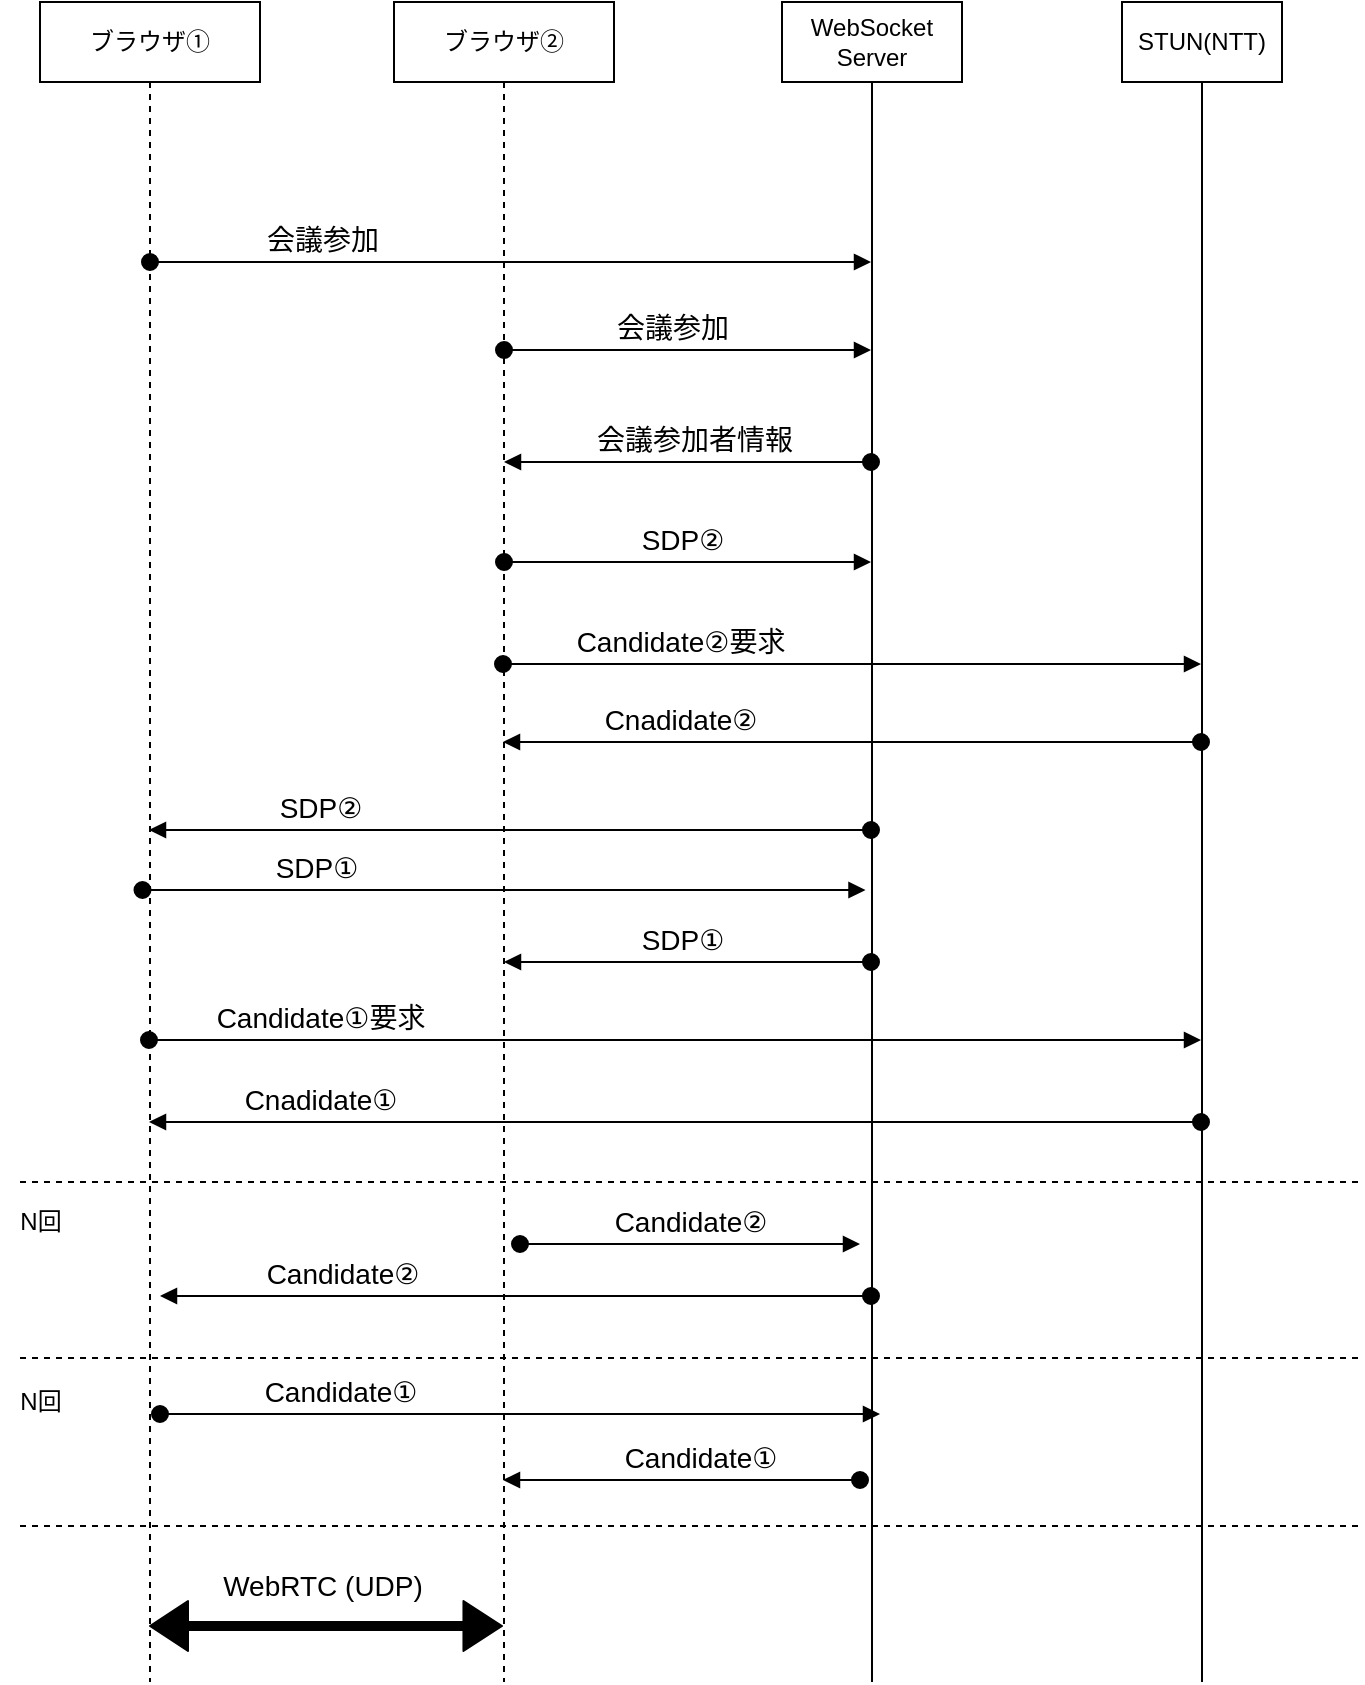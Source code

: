 <mxfile>
    <diagram id="Eb6qBv22pOXlGw6nTdhE" name="Page-1">
        <mxGraphModel dx="771" dy="1346" grid="1" gridSize="10" guides="1" tooltips="1" connect="1" arrows="1" fold="1" page="1" pageScale="1" pageWidth="850" pageHeight="1100" background="#ffffff" math="0" shadow="0">
            <root>
                <mxCell id="0"/>
                <mxCell id="1" parent="0"/>
                <mxCell id="2" value="ブラウザ①" style="shape=umlLifeline;perimeter=lifelinePerimeter;whiteSpace=wrap;html=1;container=1;collapsible=0;recursiveResize=0;outlineConnect=0;" parent="1" vertex="1">
                    <mxGeometry x="140" y="120" width="110" height="840" as="geometry"/>
                </mxCell>
                <mxCell id="3" value="STUN(NTT)" style="shape=umlLifeline;perimeter=lifelinePerimeter;whiteSpace=wrap;html=1;container=1;collapsible=0;recursiveResize=0;outlineConnect=0;lifelineDashed=0;" parent="1" vertex="1">
                    <mxGeometry x="681" y="120" width="80" height="840" as="geometry"/>
                </mxCell>
                <mxCell id="6" value="ブラウザ②" style="shape=umlLifeline;perimeter=lifelinePerimeter;whiteSpace=wrap;html=1;container=1;collapsible=0;recursiveResize=0;outlineConnect=0;" parent="1" vertex="1">
                    <mxGeometry x="317" y="120" width="110" height="840" as="geometry"/>
                </mxCell>
                <mxCell id="7" value="WebSocket&lt;br&gt;Server" style="shape=umlLifeline;perimeter=lifelinePerimeter;whiteSpace=wrap;html=1;container=1;collapsible=0;recursiveResize=0;outlineConnect=0;lifelineDashed=0;" parent="1" vertex="1">
                    <mxGeometry x="511" y="120" width="90" height="840" as="geometry"/>
                </mxCell>
                <mxCell id="22" value="&lt;font style=&quot;font-size: 14px&quot;&gt;会議参加&lt;/font&gt;" style="html=1;verticalAlign=bottom;startArrow=oval;startFill=1;endArrow=block;startSize=8;" parent="1" source="2" target="7" edge="1">
                    <mxGeometry x="-0.526" width="60" relative="1" as="geometry">
                        <mxPoint x="405" y="250" as="sourcePoint"/>
                        <mxPoint x="525" y="250" as="targetPoint"/>
                        <Array as="points">
                            <mxPoint x="340" y="250"/>
                        </Array>
                        <mxPoint as="offset"/>
                    </mxGeometry>
                </mxCell>
                <mxCell id="28" value="&lt;font style=&quot;font-size: 14px&quot;&gt;会議参加者情報&lt;/font&gt;" style="html=1;verticalAlign=bottom;startArrow=oval;startFill=1;endArrow=block;startSize=8;" parent="1" source="7" target="6" edge="1">
                    <mxGeometry x="-0.026" width="60" relative="1" as="geometry">
                        <mxPoint x="525" y="400" as="sourcePoint"/>
                        <mxPoint x="380" y="400" as="targetPoint"/>
                        <Array as="points">
                            <mxPoint x="430" y="350"/>
                        </Array>
                        <mxPoint x="1" as="offset"/>
                    </mxGeometry>
                </mxCell>
                <mxCell id="29" value="&lt;font style=&quot;font-size: 14px&quot;&gt;会議参加&lt;/font&gt;" style="html=1;verticalAlign=bottom;startArrow=oval;startFill=1;endArrow=block;startSize=8;" parent="1" edge="1">
                    <mxGeometry x="-0.088" width="60" relative="1" as="geometry">
                        <mxPoint x="372" y="294" as="sourcePoint"/>
                        <mxPoint x="555.5" y="294" as="targetPoint"/>
                        <Array as="points">
                            <mxPoint x="420" y="294"/>
                        </Array>
                        <mxPoint as="offset"/>
                    </mxGeometry>
                </mxCell>
                <mxCell id="30" value="&lt;span style=&quot;font-size: 14px&quot;&gt;SDP②&lt;/span&gt;" style="html=1;verticalAlign=bottom;startArrow=oval;startFill=1;endArrow=block;startSize=8;" parent="1" source="6" target="7" edge="1">
                    <mxGeometry x="-0.038" width="60" relative="1" as="geometry">
                        <mxPoint x="390" y="440" as="sourcePoint"/>
                        <mxPoint x="510" y="440" as="targetPoint"/>
                        <Array as="points">
                            <mxPoint x="490" y="400"/>
                        </Array>
                        <mxPoint as="offset"/>
                    </mxGeometry>
                </mxCell>
                <mxCell id="32" value="&lt;font style=&quot;font-size: 14px&quot;&gt;SDP②&lt;/font&gt;" style="html=1;verticalAlign=bottom;startArrow=oval;startFill=1;endArrow=block;startSize=8;" parent="1" edge="1">
                    <mxGeometry x="0.526" width="60" relative="1" as="geometry">
                        <mxPoint x="555.5" y="534" as="sourcePoint"/>
                        <mxPoint x="194.5" y="534" as="targetPoint"/>
                        <Array as="points">
                            <mxPoint x="310" y="534"/>
                            <mxPoint x="260" y="534"/>
                        </Array>
                        <mxPoint as="offset"/>
                    </mxGeometry>
                </mxCell>
                <mxCell id="33" value="&lt;font style=&quot;font-size: 14px&quot;&gt;SDP①&lt;/font&gt;" style="html=1;verticalAlign=bottom;startArrow=oval;startFill=1;endArrow=block;startSize=8;" parent="1" edge="1">
                    <mxGeometry x="-0.527" width="60" relative="1" as="geometry">
                        <mxPoint x="191.25" y="564" as="sourcePoint"/>
                        <mxPoint x="552.75" y="564" as="targetPoint"/>
                        <Array as="points">
                            <mxPoint x="456.75" y="564"/>
                        </Array>
                        <mxPoint x="1" as="offset"/>
                    </mxGeometry>
                </mxCell>
                <mxCell id="35" value="&lt;font style=&quot;font-size: 14px&quot;&gt;Candidate②要求&lt;/font&gt;" style="html=1;verticalAlign=bottom;startArrow=oval;startFill=1;endArrow=block;startSize=8;" parent="1" edge="1">
                    <mxGeometry x="-0.493" width="60" relative="1" as="geometry">
                        <mxPoint x="371.5" y="451" as="sourcePoint"/>
                        <mxPoint x="720.5" y="451" as="targetPoint"/>
                        <mxPoint as="offset"/>
                    </mxGeometry>
                </mxCell>
                <mxCell id="36" value="&lt;font style=&quot;font-size: 14px&quot;&gt;Cnadidate②&lt;/font&gt;" style="html=1;verticalAlign=bottom;startArrow=oval;startFill=1;endArrow=block;startSize=8;" parent="1" edge="1">
                    <mxGeometry x="0.493" width="60" relative="1" as="geometry">
                        <mxPoint x="720.5" y="490" as="sourcePoint"/>
                        <mxPoint x="371.5" y="490" as="targetPoint"/>
                        <Array as="points">
                            <mxPoint x="620" y="490"/>
                        </Array>
                        <mxPoint as="offset"/>
                    </mxGeometry>
                </mxCell>
                <mxCell id="37" value="&lt;font style=&quot;font-size: 14px&quot;&gt;Candidate①要求&lt;br&gt;&lt;/font&gt;" style="html=1;verticalAlign=bottom;startArrow=oval;startFill=1;endArrow=block;startSize=8;" parent="1" edge="1">
                    <mxGeometry x="-0.675" width="60" relative="1" as="geometry">
                        <mxPoint x="194.5" y="639" as="sourcePoint"/>
                        <mxPoint x="720.5" y="639" as="targetPoint"/>
                        <Array as="points">
                            <mxPoint x="610" y="639"/>
                        </Array>
                        <mxPoint as="offset"/>
                    </mxGeometry>
                </mxCell>
                <mxCell id="38" value="" style="endArrow=none;dashed=1;html=1;" parent="1" edge="1">
                    <mxGeometry width="50" height="50" relative="1" as="geometry">
                        <mxPoint x="130" y="710" as="sourcePoint"/>
                        <mxPoint x="800" y="710" as="targetPoint"/>
                    </mxGeometry>
                </mxCell>
                <mxCell id="39" value="" style="endArrow=none;dashed=1;html=1;" parent="1" edge="1">
                    <mxGeometry width="50" height="50" relative="1" as="geometry">
                        <mxPoint x="130" y="882" as="sourcePoint"/>
                        <mxPoint x="800" y="882" as="targetPoint"/>
                    </mxGeometry>
                </mxCell>
                <mxCell id="42" value="&lt;font style=&quot;font-size: 14px&quot;&gt;Cnadidate①&lt;/font&gt;" style="html=1;verticalAlign=bottom;startArrow=oval;startFill=1;endArrow=block;startSize=8;" parent="1" edge="1">
                    <mxGeometry x="0.675" width="60" relative="1" as="geometry">
                        <mxPoint x="720.5" y="680" as="sourcePoint"/>
                        <mxPoint x="194.5" y="680" as="targetPoint"/>
                        <Array as="points">
                            <mxPoint x="620" y="680"/>
                        </Array>
                        <mxPoint as="offset"/>
                    </mxGeometry>
                </mxCell>
                <mxCell id="43" value="&lt;font style=&quot;font-size: 14px&quot;&gt;Candidate②&lt;/font&gt;" style="html=1;verticalAlign=bottom;startArrow=oval;startFill=1;endArrow=block;startSize=8;" parent="1" edge="1">
                    <mxGeometry width="60" relative="1" as="geometry">
                        <mxPoint x="380" y="741" as="sourcePoint"/>
                        <mxPoint x="550" y="741" as="targetPoint"/>
                        <mxPoint as="offset"/>
                    </mxGeometry>
                </mxCell>
                <mxCell id="44" value="&lt;font style=&quot;font-size: 14px&quot;&gt;Candidate①&lt;/font&gt;" style="html=1;verticalAlign=bottom;startArrow=oval;startFill=1;endArrow=block;startSize=8;" parent="1" edge="1">
                    <mxGeometry x="-0.5" width="60" relative="1" as="geometry">
                        <mxPoint x="200" y="826" as="sourcePoint"/>
                        <mxPoint x="560" y="826" as="targetPoint"/>
                        <mxPoint as="offset"/>
                    </mxGeometry>
                </mxCell>
                <mxCell id="45" value="&lt;font style=&quot;font-size: 14px&quot;&gt;Candidate②&lt;/font&gt;" style="html=1;verticalAlign=bottom;startArrow=oval;startFill=1;endArrow=block;startSize=8;" parent="1" edge="1">
                    <mxGeometry x="0.494" width="60" relative="1" as="geometry">
                        <mxPoint x="555.5" y="767" as="sourcePoint"/>
                        <mxPoint x="200" y="767" as="targetPoint"/>
                        <Array as="points">
                            <mxPoint x="480" y="767"/>
                        </Array>
                        <mxPoint x="1" as="offset"/>
                    </mxGeometry>
                </mxCell>
                <mxCell id="46" value="&lt;font style=&quot;font-size: 14px&quot;&gt;Candidate①&lt;/font&gt;" style="html=1;verticalAlign=bottom;startArrow=oval;startFill=1;endArrow=block;startSize=8;" parent="1" edge="1">
                    <mxGeometry x="-0.103" width="60" relative="1" as="geometry">
                        <mxPoint x="550" y="859" as="sourcePoint"/>
                        <mxPoint x="371.5" y="859" as="targetPoint"/>
                        <mxPoint as="offset"/>
                    </mxGeometry>
                </mxCell>
                <mxCell id="48" value="" style="endArrow=none;dashed=1;html=1;" parent="1" edge="1">
                    <mxGeometry width="50" height="50" relative="1" as="geometry">
                        <mxPoint x="130" y="798" as="sourcePoint"/>
                        <mxPoint x="800" y="798" as="targetPoint"/>
                    </mxGeometry>
                </mxCell>
                <mxCell id="49" value="N回" style="text;html=1;align=center;verticalAlign=middle;resizable=0;points=[];autosize=1;strokeColor=none;" parent="1" vertex="1">
                    <mxGeometry x="120" y="720" width="40" height="20" as="geometry"/>
                </mxCell>
                <mxCell id="50" value="N回" style="text;html=1;align=center;verticalAlign=middle;resizable=0;points=[];autosize=1;strokeColor=none;" parent="1" vertex="1">
                    <mxGeometry x="120" y="810" width="40" height="20" as="geometry"/>
                </mxCell>
                <mxCell id="51" value="" style="shape=flexArrow;endArrow=classic;startArrow=classic;html=1;fillColor=#000000;width=4;startSize=6.09;" parent="1" edge="1">
                    <mxGeometry width="100" height="100" relative="1" as="geometry">
                        <mxPoint x="371.5" y="932" as="sourcePoint"/>
                        <mxPoint x="194.5" y="932" as="targetPoint"/>
                        <Array as="points"/>
                    </mxGeometry>
                </mxCell>
                <mxCell id="52" value="WebRTC (UDP)" style="edgeLabel;html=1;align=center;verticalAlign=middle;resizable=0;points=[];fontSize=14;" parent="51" vertex="1" connectable="0">
                    <mxGeometry x="0.426" y="-9" relative="1" as="geometry">
                        <mxPoint x="35" y="-11" as="offset"/>
                    </mxGeometry>
                </mxCell>
                <mxCell id="55" value="&lt;font style=&quot;font-size: 14px&quot;&gt;SDP①&lt;/font&gt;" style="html=1;verticalAlign=bottom;startArrow=oval;startFill=1;endArrow=block;startSize=8;" parent="1" source="7" target="6" edge="1">
                    <mxGeometry x="0.038" width="60" relative="1" as="geometry">
                        <mxPoint x="395" y="600" as="sourcePoint"/>
                        <mxPoint x="250" y="600" as="targetPoint"/>
                        <Array as="points">
                            <mxPoint x="410" y="600"/>
                        </Array>
                        <mxPoint as="offset"/>
                    </mxGeometry>
                </mxCell>
            </root>
        </mxGraphModel>
    </diagram>
</mxfile>